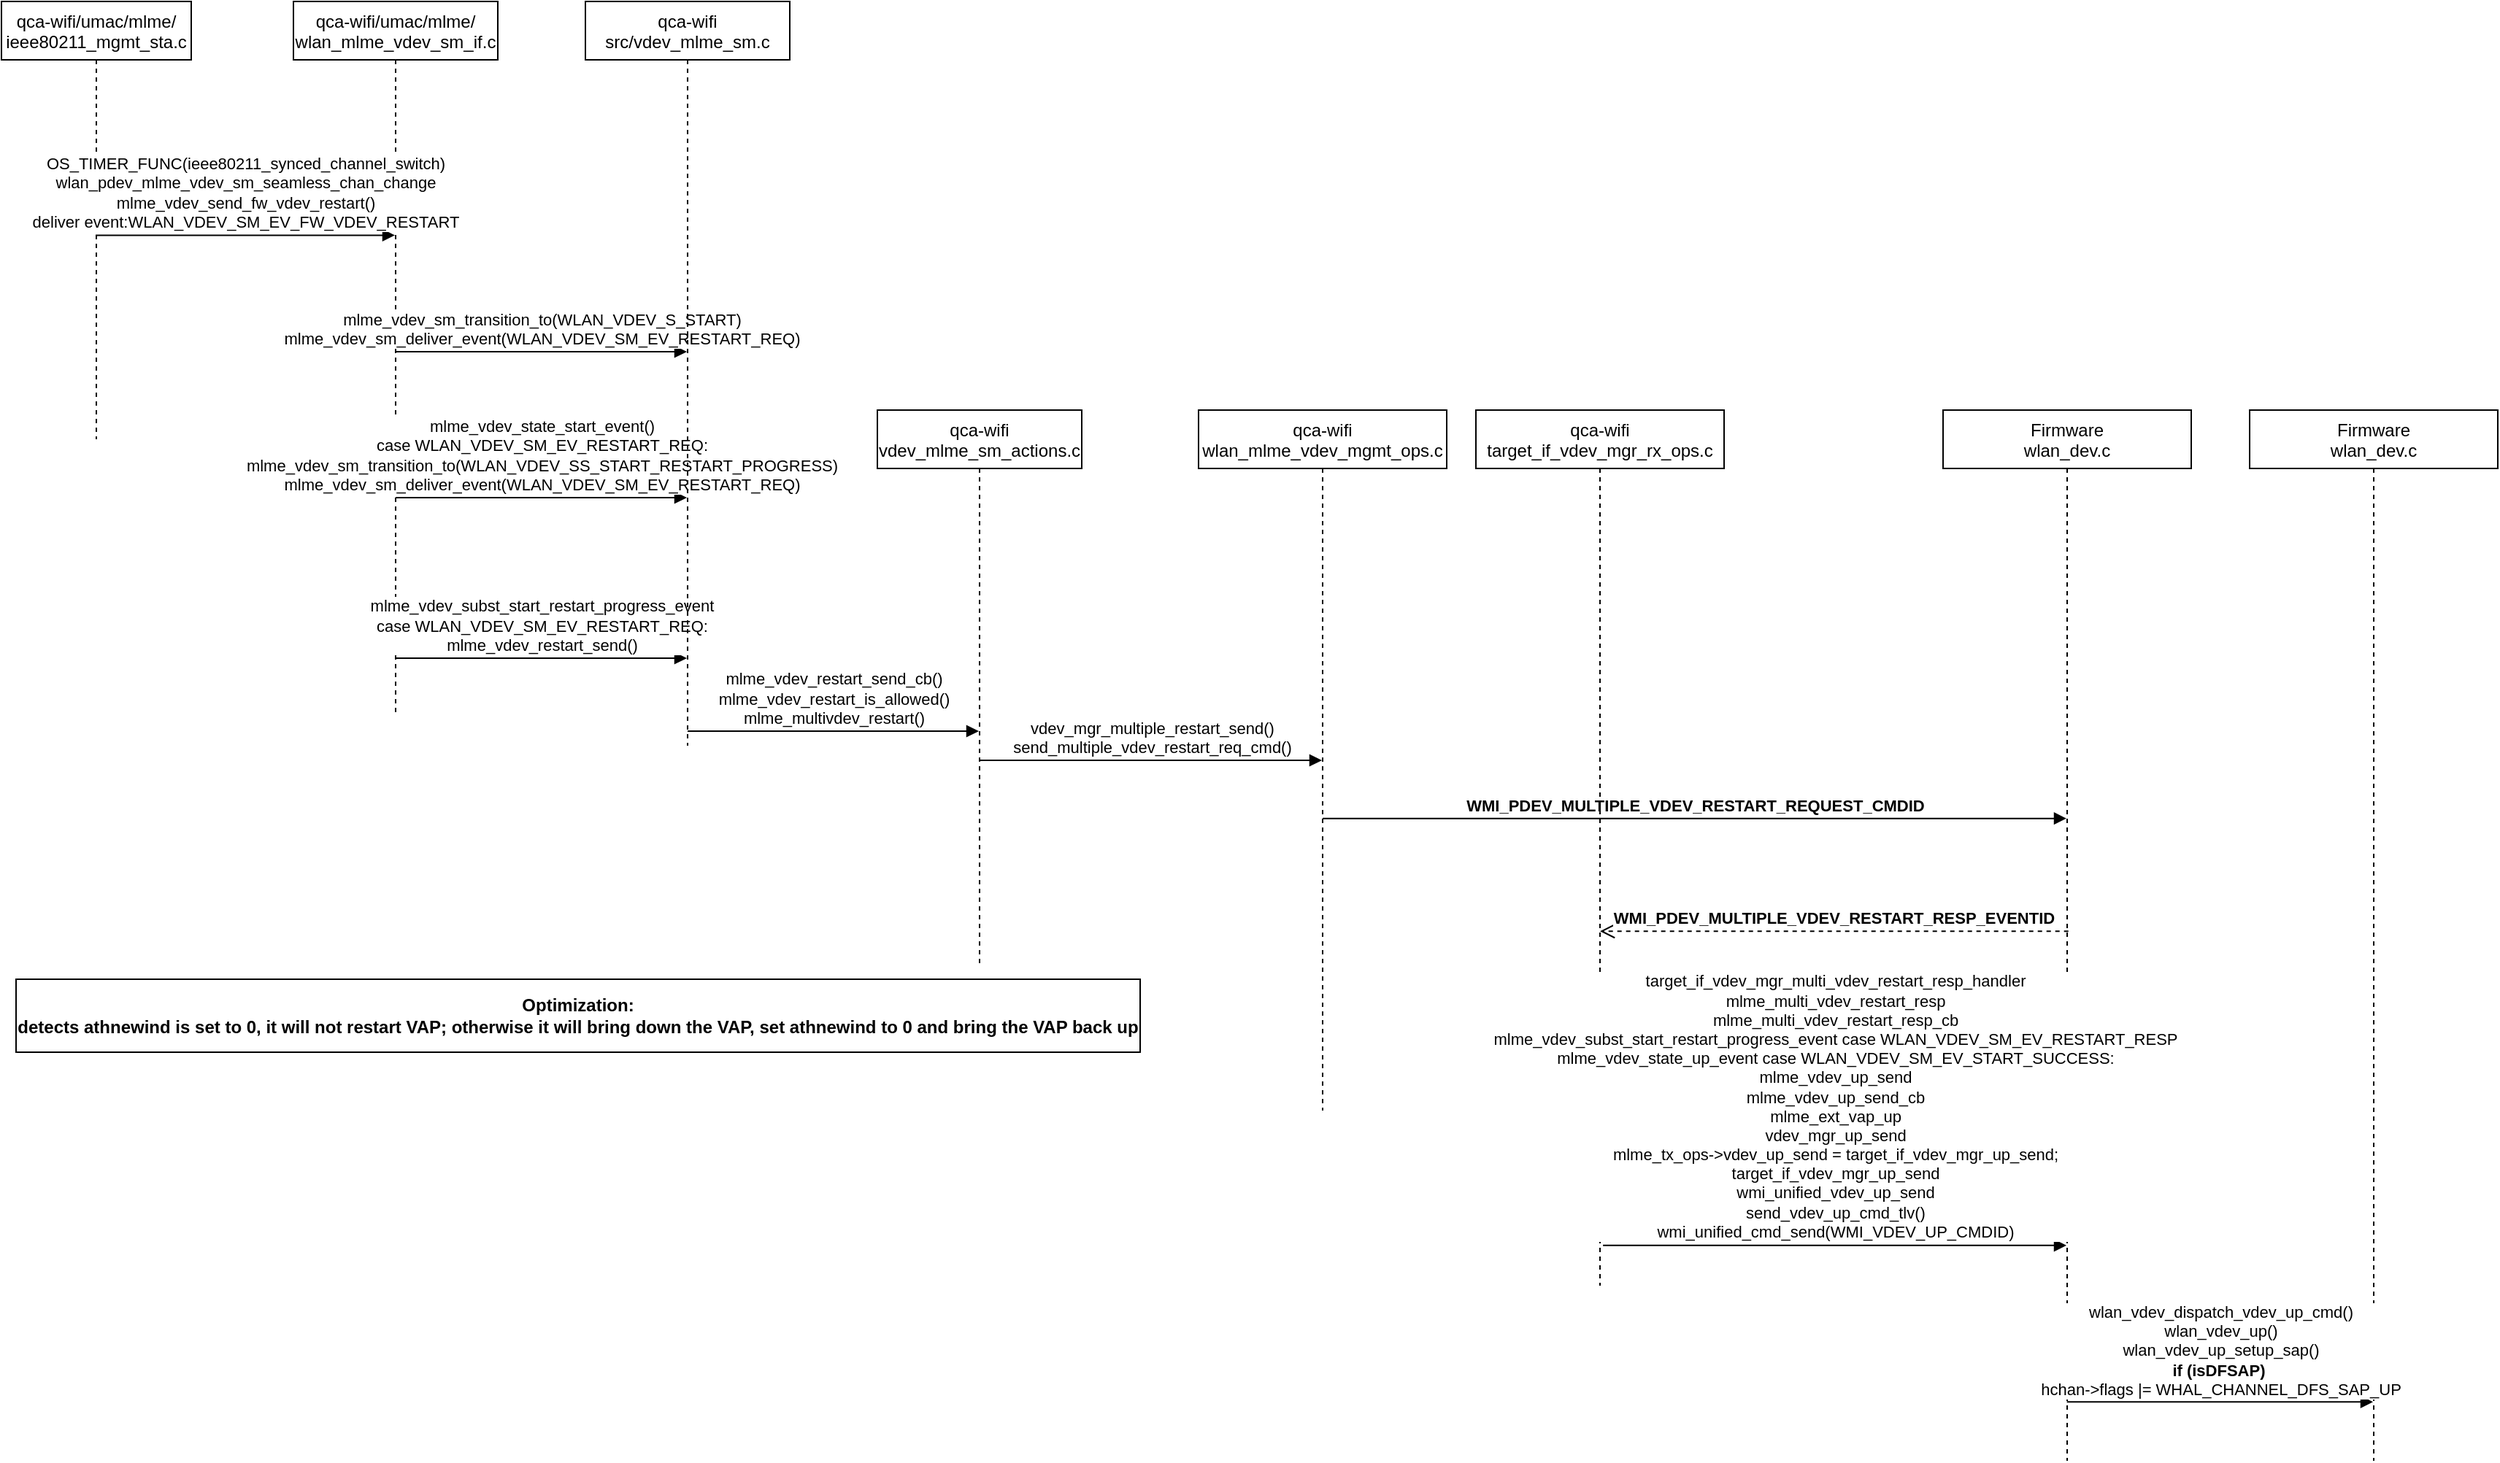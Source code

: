 <mxfile version="13.9.9" type="device"><diagram id="kgpKYQtTHZ0yAKxKKP6v" name="Page-1"><mxGraphModel dx="2239" dy="1309" grid="1" gridSize="10" guides="1" tooltips="1" connect="1" arrows="1" fold="1" page="1" pageScale="1" pageWidth="850" pageHeight="1100" math="0" shadow="0"><root><mxCell id="0"/><mxCell id="1" parent="0"/><mxCell id="3nuBFxr9cyL0pnOWT2aG-1" value="qca-wifi/umac/mlme/&#10;ieee80211_mgmt_sta.c" style="shape=umlLifeline;perimeter=lifelinePerimeter;container=1;collapsible=0;recursiveResize=0;rounded=0;shadow=0;strokeWidth=1;" parent="1" vertex="1"><mxGeometry width="130" height="300" as="geometry"/></mxCell><mxCell id="YBNLUie5Fa_CnlsyO7D7-1" value="qca-wifi/umac/mlme/&#10;wlan_mlme_vdev_sm_if.c" style="shape=umlLifeline;perimeter=lifelinePerimeter;container=1;collapsible=0;recursiveResize=0;rounded=0;shadow=0;strokeWidth=1;" parent="1" vertex="1"><mxGeometry x="200" width="140" height="490" as="geometry"/></mxCell><mxCell id="YBNLUie5Fa_CnlsyO7D7-4" value="&lt;div&gt;mlme_vdev_sm_transition_to(WLAN_VDEV_S_START)&lt;/div&gt;&lt;div&gt;mlme_vdev_sm_deliver_event(WLAN_VDEV_SM_EV_RESTART_REQ)&lt;/div&gt;" style="html=1;verticalAlign=bottom;endArrow=block;" parent="YBNLUie5Fa_CnlsyO7D7-1" target="YBNLUie5Fa_CnlsyO7D7-3" edge="1"><mxGeometry width="80" relative="1" as="geometry"><mxPoint x="70" y="240" as="sourcePoint"/><mxPoint x="150" y="240" as="targetPoint"/></mxGeometry></mxCell><mxCell id="YBNLUie5Fa_CnlsyO7D7-5" value="&lt;div&gt;mlme_vdev_state_start_event()&lt;br&gt;&lt;/div&gt;&lt;div&gt;case WLAN_VDEV_SM_EV_RESTART_REQ:&lt;/div&gt;&lt;div&gt;&lt;span&gt;&#9;&lt;/span&gt;mlme_vdev_sm_transition_to(WLAN_VDEV_SS_START_RESTART_PROGRESS)&lt;/div&gt;&lt;div&gt;&lt;span&gt;&#9;&lt;/span&gt;mlme_vdev_sm_deliver_event(WLAN_VDEV_SM_EV_RESTART_REQ)&lt;/div&gt;" style="html=1;verticalAlign=bottom;endArrow=block;" parent="YBNLUie5Fa_CnlsyO7D7-1" target="YBNLUie5Fa_CnlsyO7D7-3" edge="1"><mxGeometry width="80" relative="1" as="geometry"><mxPoint x="70" y="340" as="sourcePoint"/><mxPoint x="150" y="340" as="targetPoint"/></mxGeometry></mxCell><mxCell id="YBNLUie5Fa_CnlsyO7D7-6" value="&lt;div&gt;mlme_vdev_subst_start_restart_progress_event&lt;/div&gt;&lt;div&gt;case WLAN_VDEV_SM_EV_RESTART_REQ:&lt;/div&gt;&lt;div&gt;mlme_vdev_restart_send()&lt;/div&gt;" style="html=1;verticalAlign=bottom;endArrow=block;" parent="YBNLUie5Fa_CnlsyO7D7-1" target="YBNLUie5Fa_CnlsyO7D7-3" edge="1"><mxGeometry width="80" relative="1" as="geometry"><mxPoint x="70" y="450" as="sourcePoint"/><mxPoint x="150" y="450" as="targetPoint"/></mxGeometry></mxCell><mxCell id="YBNLUie5Fa_CnlsyO7D7-2" value="OS_TIMER_FUNC(ieee80211_synced_channel_switch)&lt;br&gt;wlan_pdev_mlme_vdev_sm_seamless_chan_change&lt;br&gt;mlme_vdev_send_fw_vdev_restart()&lt;br&gt;deliver event:WLAN_VDEV_SM_EV_FW_VDEV_RESTART" style="html=1;verticalAlign=bottom;endArrow=block;exitX=0.496;exitY=0.534;exitDx=0;exitDy=0;exitPerimeter=0;" parent="1" source="3nuBFxr9cyL0pnOWT2aG-1" target="YBNLUie5Fa_CnlsyO7D7-1" edge="1"><mxGeometry width="80" relative="1" as="geometry"><mxPoint x="100" y="160" as="sourcePoint"/><mxPoint x="180" y="160" as="targetPoint"/></mxGeometry></mxCell><mxCell id="YBNLUie5Fa_CnlsyO7D7-3" value="qca-wifi&#10;src/vdev_mlme_sm.c" style="shape=umlLifeline;perimeter=lifelinePerimeter;container=1;collapsible=0;recursiveResize=0;rounded=0;shadow=0;strokeWidth=1;" parent="1" vertex="1"><mxGeometry x="400" width="140" height="510" as="geometry"/></mxCell><mxCell id="YBNLUie5Fa_CnlsyO7D7-8" value="&lt;div&gt;mlme_vdev_restart_send_cb()&lt;/div&gt;&lt;div&gt;mlme_vdev_restart_is_allowed()&lt;br&gt;&lt;/div&gt;&lt;div&gt;mlme_multivdev_restart()&lt;br&gt;&lt;/div&gt;" style="html=1;verticalAlign=bottom;endArrow=block;" parent="YBNLUie5Fa_CnlsyO7D7-3" target="YBNLUie5Fa_CnlsyO7D7-7" edge="1"><mxGeometry width="80" relative="1" as="geometry"><mxPoint x="70" y="500" as="sourcePoint"/><mxPoint x="150" y="500" as="targetPoint"/></mxGeometry></mxCell><mxCell id="YBNLUie5Fa_CnlsyO7D7-7" value="qca-wifi&#10;vdev_mlme_sm_actions.c" style="shape=umlLifeline;perimeter=lifelinePerimeter;container=1;collapsible=0;recursiveResize=0;rounded=0;shadow=0;strokeWidth=1;" parent="1" vertex="1"><mxGeometry x="600" y="280" width="140" height="380" as="geometry"/></mxCell><mxCell id="YBNLUie5Fa_CnlsyO7D7-10" value="vdev_mgr_multiple_restart_send()&lt;br&gt;send_multiple_vdev_restart_req_cmd()" style="html=1;verticalAlign=bottom;endArrow=block;" parent="YBNLUie5Fa_CnlsyO7D7-7" target="YBNLUie5Fa_CnlsyO7D7-9" edge="1"><mxGeometry width="80" relative="1" as="geometry"><mxPoint x="70" y="240" as="sourcePoint"/><mxPoint x="150" y="240" as="targetPoint"/></mxGeometry></mxCell><mxCell id="YBNLUie5Fa_CnlsyO7D7-9" value="qca-wifi&#10;wlan_mlme_vdev_mgmt_ops.c" style="shape=umlLifeline;perimeter=lifelinePerimeter;container=1;collapsible=0;recursiveResize=0;rounded=0;shadow=0;strokeWidth=1;" parent="1" vertex="1"><mxGeometry x="820" y="280" width="170" height="480" as="geometry"/></mxCell><mxCell id="YBNLUie5Fa_CnlsyO7D7-11" value="Firmware&#10;wlan_dev.c" style="shape=umlLifeline;perimeter=lifelinePerimeter;container=1;collapsible=0;recursiveResize=0;rounded=0;shadow=0;strokeWidth=1;" parent="1" vertex="1"><mxGeometry x="1330" y="280" width="170" height="720" as="geometry"/></mxCell><mxCell id="YBNLUie5Fa_CnlsyO7D7-13" value="&lt;b&gt;WMI_PDEV_MULTIPLE_VDEV_RESTART_RESP_EVENTID&lt;/b&gt;" style="html=1;verticalAlign=bottom;endArrow=open;dashed=1;endSize=8;exitX=0.505;exitY=0.496;exitDx=0;exitDy=0;exitPerimeter=0;" parent="1" source="YBNLUie5Fa_CnlsyO7D7-11" target="YBNLUie5Fa_CnlsyO7D7-14" edge="1"><mxGeometry relative="1" as="geometry"><mxPoint x="1230" y="640" as="sourcePoint"/><mxPoint x="1150" y="640" as="targetPoint"/></mxGeometry></mxCell><mxCell id="YBNLUie5Fa_CnlsyO7D7-12" value="&lt;b&gt;WMI_PDEV_MULTIPLE_VDEV_RESTART_REQUEST_CMDID&lt;/b&gt;" style="html=1;verticalAlign=bottom;endArrow=block;exitX=0.5;exitY=0.583;exitDx=0;exitDy=0;exitPerimeter=0;" parent="1" source="YBNLUie5Fa_CnlsyO7D7-9" target="YBNLUie5Fa_CnlsyO7D7-11" edge="1"><mxGeometry width="80" relative="1" as="geometry"><mxPoint x="910" y="560" as="sourcePoint"/><mxPoint x="990" y="560" as="targetPoint"/></mxGeometry></mxCell><mxCell id="YBNLUie5Fa_CnlsyO7D7-14" value="qca-wifi&#10;target_if_vdev_mgr_rx_ops.c" style="shape=umlLifeline;perimeter=lifelinePerimeter;container=1;collapsible=0;recursiveResize=0;rounded=0;shadow=0;strokeWidth=1;" parent="1" vertex="1"><mxGeometry x="1010" y="280" width="170" height="600" as="geometry"/></mxCell><mxCell id="YBNLUie5Fa_CnlsyO7D7-16" value="&lt;div&gt;target_if_vdev_mgr_multi_vdev_restart_resp_handler&lt;/div&gt;&lt;div&gt;mlme_multi_vdev_restart_resp&lt;/div&gt;&lt;div&gt;mlme_multi_vdev_restart_resp_cb&lt;/div&gt;&lt;div&gt;mlme_vdev_subst_start_restart_progress_event case WLAN_VDEV_SM_EV_RESTART_RESP&lt;/div&gt;&lt;div&gt;mlme_vdev_state_up_event case WLAN_VDEV_SM_EV_START_SUCCESS:&lt;/div&gt;&lt;div&gt;mlme_vdev_up_send&lt;/div&gt;&lt;div&gt;mlme_vdev_up_send_cb&lt;/div&gt;&lt;div&gt;mlme_ext_vap_up&lt;/div&gt;&lt;div&gt;vdev_mgr_up_send&lt;/div&gt;&lt;div&gt;mlme_tx_ops-&amp;gt;vdev_up_send = target_if_vdev_mgr_up_send;&lt;/div&gt;&lt;div&gt;target_if_vdev_mgr_up_send&lt;/div&gt;&lt;div&gt;&lt;div&gt;wmi_unified_vdev_up_send&lt;/div&gt;&lt;div&gt;send_vdev_up_cmd_tlv()&lt;/div&gt;&lt;div&gt;wmi_unified_cmd_send(WMI_VDEV_UP_CMDID)&lt;/div&gt;&lt;/div&gt;" style="html=1;verticalAlign=bottom;endArrow=block;exitX=0.512;exitY=0.954;exitDx=0;exitDy=0;exitPerimeter=0;" parent="1" source="YBNLUie5Fa_CnlsyO7D7-14" target="YBNLUie5Fa_CnlsyO7D7-11" edge="1"><mxGeometry width="80" relative="1" as="geometry"><mxPoint x="1090" y="850" as="sourcePoint"/><mxPoint x="1170" y="850" as="targetPoint"/></mxGeometry></mxCell><mxCell id="YBNLUie5Fa_CnlsyO7D7-17" value="Firmware&#10;wlan_dev.c" style="shape=umlLifeline;perimeter=lifelinePerimeter;container=1;collapsible=0;recursiveResize=0;rounded=0;shadow=0;strokeWidth=1;" parent="1" vertex="1"><mxGeometry x="1540" y="280" width="170" height="720" as="geometry"/></mxCell><mxCell id="YBNLUie5Fa_CnlsyO7D7-18" value="wlan_vdev_dispatch_vdev_up_cmd()&lt;br&gt;wlan_vdev_up()&lt;br&gt;wlan_vdev_up_setup_sap()&lt;br&gt;&lt;b&gt;if (isDFSAP)&amp;nbsp;&lt;/b&gt;&lt;br&gt;hchan-&amp;gt;flags |= WHAL_CHANNEL_DFS_SAP_UP" style="html=1;verticalAlign=bottom;endArrow=block;exitX=0.499;exitY=0.944;exitDx=0;exitDy=0;exitPerimeter=0;" parent="1" source="YBNLUie5Fa_CnlsyO7D7-11" target="YBNLUie5Fa_CnlsyO7D7-17" edge="1"><mxGeometry width="80" relative="1" as="geometry"><mxPoint x="1420" y="960" as="sourcePoint"/><mxPoint x="1490" y="960" as="targetPoint"/></mxGeometry></mxCell><mxCell id="Ozc-klfZvHcb4JizCJ_8-1" value="&lt;div&gt;&lt;b&gt;Optimization:&lt;/b&gt;&lt;/div&gt;&lt;div&gt;&lt;b&gt;detects athnewind is set to 0, it will not restart VAP; otherwise it will bring down&lt;span&gt;&amp;nbsp;the VAP, set athnewind to 0 and bring the VAP back up&lt;/span&gt;&lt;/b&gt;&lt;/div&gt;" style="rounded=0;whiteSpace=wrap;html=1;" vertex="1" parent="1"><mxGeometry x="10" y="670" width="770" height="50" as="geometry"/></mxCell></root></mxGraphModel></diagram></mxfile>